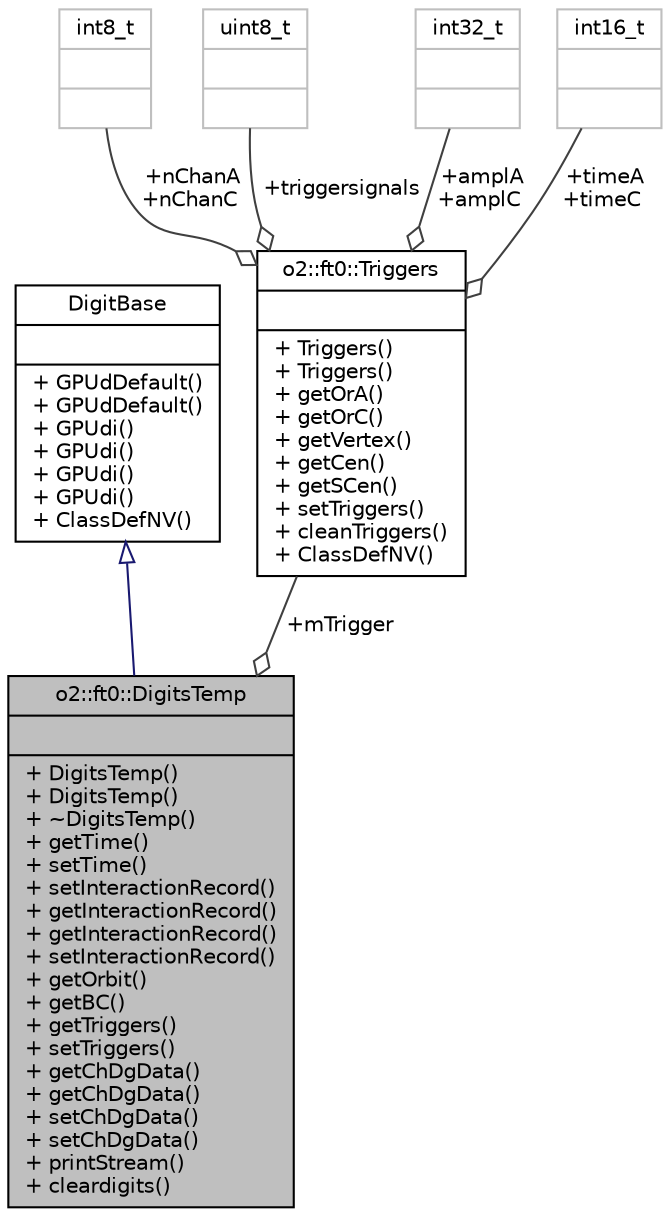 digraph "o2::ft0::DigitsTemp"
{
 // INTERACTIVE_SVG=YES
  bgcolor="transparent";
  edge [fontname="Helvetica",fontsize="10",labelfontname="Helvetica",labelfontsize="10"];
  node [fontname="Helvetica",fontsize="10",shape=record];
  Node2 [label="{o2::ft0::DigitsTemp\n||+ DigitsTemp()\l+ DigitsTemp()\l+ ~DigitsTemp()\l+ getTime()\l+ setTime()\l+ setInteractionRecord()\l+ getInteractionRecord()\l+ getInteractionRecord()\l+ setInteractionRecord()\l+ getOrbit()\l+ getBC()\l+ getTriggers()\l+ setTriggers()\l+ getChDgData()\l+ getChDgData()\l+ setChDgData()\l+ setChDgData()\l+ printStream()\l+ cleardigits()\l}",height=0.2,width=0.4,color="black", fillcolor="grey75", style="filled", fontcolor="black"];
  Node3 -> Node2 [dir="back",color="midnightblue",fontsize="10",style="solid",arrowtail="onormal",fontname="Helvetica"];
  Node3 [label="{DigitBase\n||+ GPUdDefault()\l+ GPUdDefault()\l+ GPUdi()\l+ GPUdi()\l+ GPUdi()\l+ GPUdi()\l+ ClassDefNV()\l}",height=0.2,width=0.4,color="black",URL="$d0/d94/classo2_1_1dataformats_1_1TimeStamp.html"];
  Node4 -> Node2 [color="grey25",fontsize="10",style="solid",label=" +mTrigger" ,arrowhead="odiamond",fontname="Helvetica"];
  Node4 [label="{o2::ft0::Triggers\n||+ Triggers()\l+ Triggers()\l+ getOrA()\l+ getOrC()\l+ getVertex()\l+ getCen()\l+ getSCen()\l+ setTriggers()\l+ cleanTriggers()\l+ ClassDefNV()\l}",height=0.2,width=0.4,color="black",URL="$db/df8/structo2_1_1ft0_1_1Triggers.html"];
  Node5 -> Node4 [color="grey25",fontsize="10",style="solid",label=" +nChanA\n+nChanC" ,arrowhead="odiamond",fontname="Helvetica"];
  Node5 [label="{int8_t\n||}",height=0.2,width=0.4,color="grey75"];
  Node6 -> Node4 [color="grey25",fontsize="10",style="solid",label=" +triggersignals" ,arrowhead="odiamond",fontname="Helvetica"];
  Node6 [label="{uint8_t\n||}",height=0.2,width=0.4,color="grey75"];
  Node7 -> Node4 [color="grey25",fontsize="10",style="solid",label=" +amplA\n+amplC" ,arrowhead="odiamond",fontname="Helvetica"];
  Node7 [label="{int32_t\n||}",height=0.2,width=0.4,color="grey75"];
  Node8 -> Node4 [color="grey25",fontsize="10",style="solid",label=" +timeA\n+timeC" ,arrowhead="odiamond",fontname="Helvetica"];
  Node8 [label="{int16_t\n||}",height=0.2,width=0.4,color="grey75"];
}
